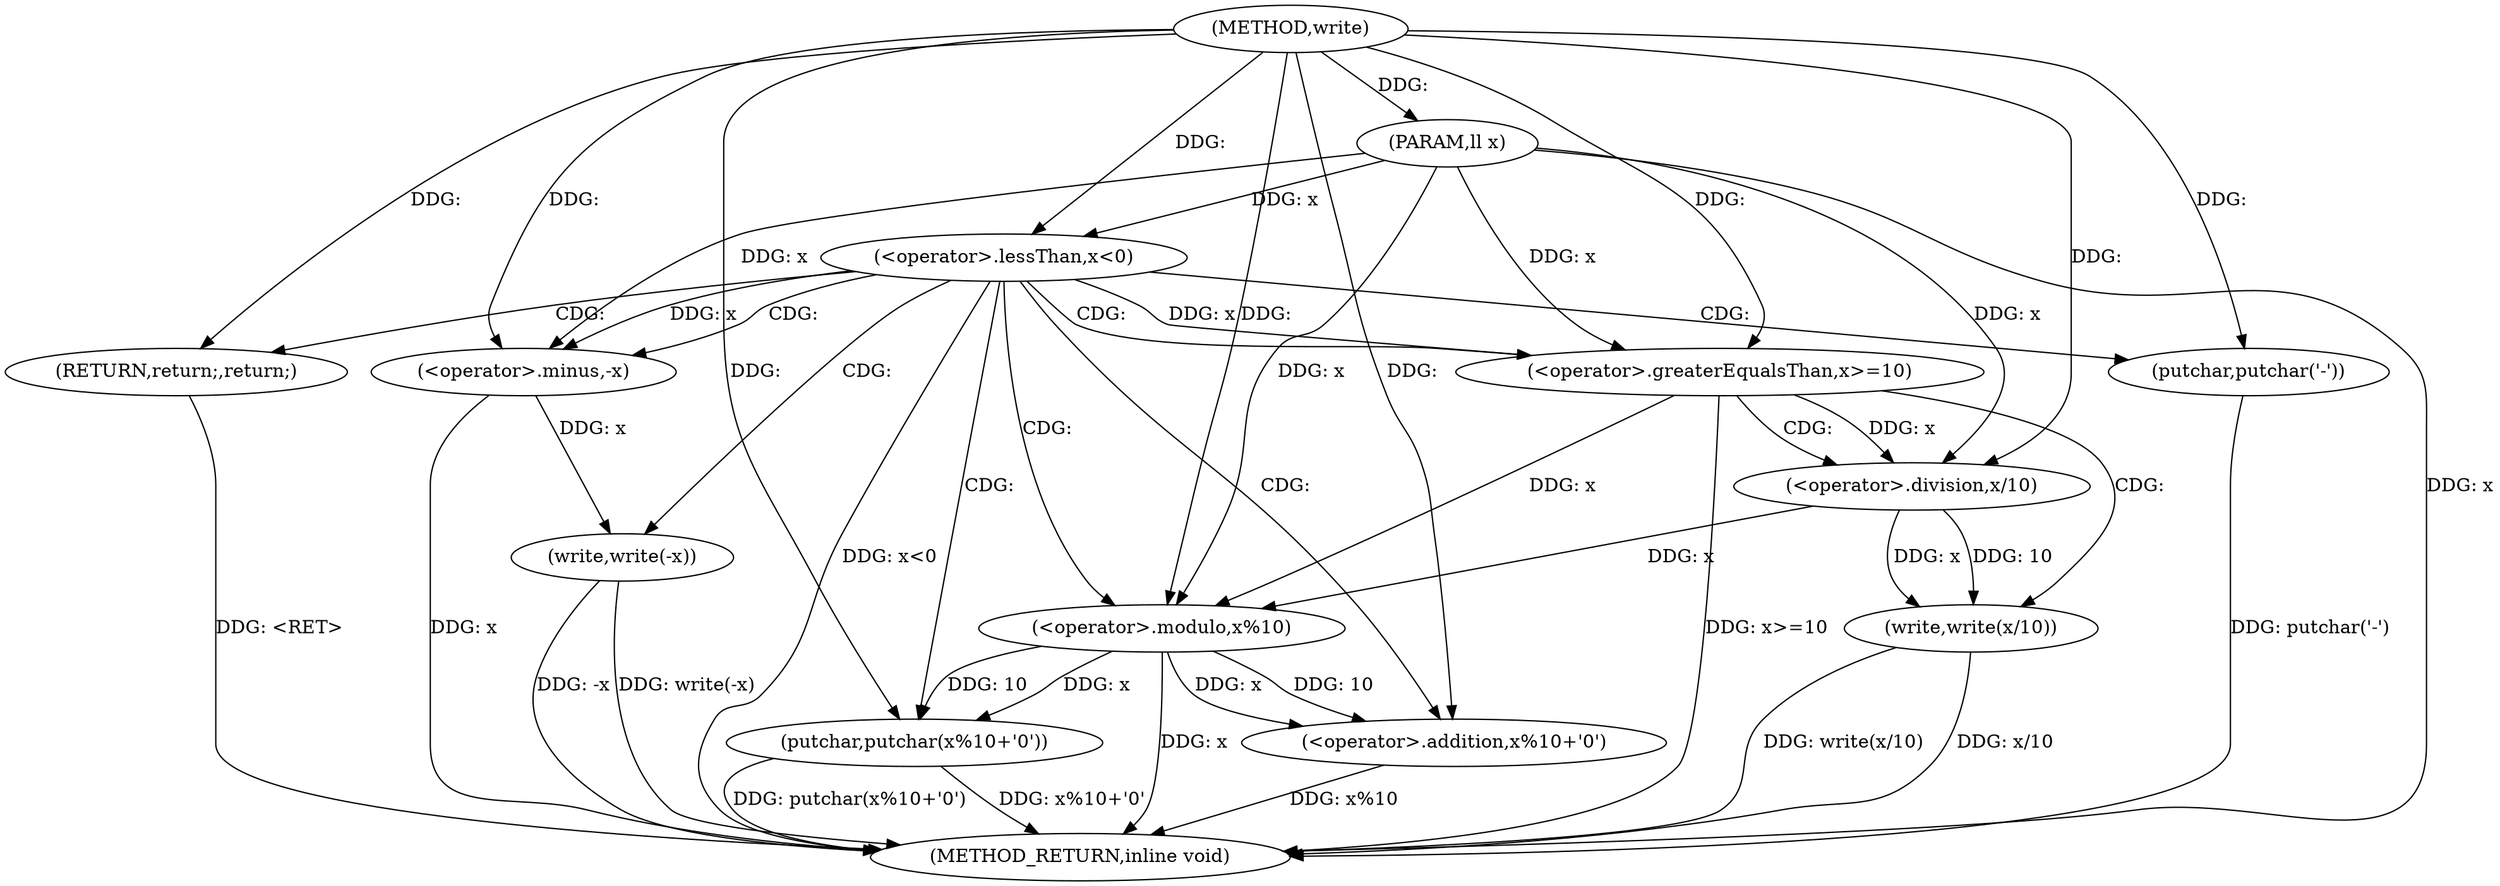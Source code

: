 digraph "write" {  
"1000203" [label = "(METHOD,write)" ]
"1000231" [label = "(METHOD_RETURN,inline void)" ]
"1000204" [label = "(PARAM,ll x)" ]
"1000225" [label = "(putchar,putchar(x%10+'0'))" ]
"1000207" [label = "(<operator>.lessThan,x<0)" ]
"1000218" [label = "(<operator>.greaterEqualsThan,x>=10)" ]
"1000221" [label = "(write,write(x/10))" ]
"1000211" [label = "(putchar,putchar('-'))" ]
"1000213" [label = "(write,write(-x))" ]
"1000216" [label = "(RETURN,return;,return;)" ]
"1000226" [label = "(<operator>.addition,x%10+'0')" ]
"1000222" [label = "(<operator>.division,x/10)" ]
"1000227" [label = "(<operator>.modulo,x%10)" ]
"1000214" [label = "(<operator>.minus,-x)" ]
  "1000216" -> "1000231"  [ label = "DDG: <RET>"] 
  "1000204" -> "1000231"  [ label = "DDG: x"] 
  "1000207" -> "1000231"  [ label = "DDG: x<0"] 
  "1000218" -> "1000231"  [ label = "DDG: x>=10"] 
  "1000221" -> "1000231"  [ label = "DDG: x/10"] 
  "1000221" -> "1000231"  [ label = "DDG: write(x/10)"] 
  "1000227" -> "1000231"  [ label = "DDG: x"] 
  "1000226" -> "1000231"  [ label = "DDG: x%10"] 
  "1000225" -> "1000231"  [ label = "DDG: x%10+'0'"] 
  "1000225" -> "1000231"  [ label = "DDG: putchar(x%10+'0')"] 
  "1000211" -> "1000231"  [ label = "DDG: putchar('-')"] 
  "1000214" -> "1000231"  [ label = "DDG: x"] 
  "1000213" -> "1000231"  [ label = "DDG: -x"] 
  "1000213" -> "1000231"  [ label = "DDG: write(-x)"] 
  "1000203" -> "1000204"  [ label = "DDG: "] 
  "1000203" -> "1000225"  [ label = "DDG: "] 
  "1000227" -> "1000225"  [ label = "DDG: x"] 
  "1000227" -> "1000225"  [ label = "DDG: 10"] 
  "1000204" -> "1000207"  [ label = "DDG: x"] 
  "1000203" -> "1000207"  [ label = "DDG: "] 
  "1000203" -> "1000216"  [ label = "DDG: "] 
  "1000207" -> "1000218"  [ label = "DDG: x"] 
  "1000204" -> "1000218"  [ label = "DDG: x"] 
  "1000203" -> "1000218"  [ label = "DDG: "] 
  "1000222" -> "1000221"  [ label = "DDG: x"] 
  "1000222" -> "1000221"  [ label = "DDG: 10"] 
  "1000227" -> "1000226"  [ label = "DDG: x"] 
  "1000227" -> "1000226"  [ label = "DDG: 10"] 
  "1000203" -> "1000226"  [ label = "DDG: "] 
  "1000203" -> "1000211"  [ label = "DDG: "] 
  "1000214" -> "1000213"  [ label = "DDG: x"] 
  "1000218" -> "1000222"  [ label = "DDG: x"] 
  "1000204" -> "1000222"  [ label = "DDG: x"] 
  "1000203" -> "1000222"  [ label = "DDG: "] 
  "1000218" -> "1000227"  [ label = "DDG: x"] 
  "1000222" -> "1000227"  [ label = "DDG: x"] 
  "1000204" -> "1000227"  [ label = "DDG: x"] 
  "1000203" -> "1000227"  [ label = "DDG: "] 
  "1000207" -> "1000214"  [ label = "DDG: x"] 
  "1000204" -> "1000214"  [ label = "DDG: x"] 
  "1000203" -> "1000214"  [ label = "DDG: "] 
  "1000207" -> "1000218"  [ label = "CDG: "] 
  "1000207" -> "1000213"  [ label = "CDG: "] 
  "1000207" -> "1000225"  [ label = "CDG: "] 
  "1000207" -> "1000227"  [ label = "CDG: "] 
  "1000207" -> "1000211"  [ label = "CDG: "] 
  "1000207" -> "1000226"  [ label = "CDG: "] 
  "1000207" -> "1000216"  [ label = "CDG: "] 
  "1000207" -> "1000214"  [ label = "CDG: "] 
  "1000218" -> "1000222"  [ label = "CDG: "] 
  "1000218" -> "1000221"  [ label = "CDG: "] 
}

